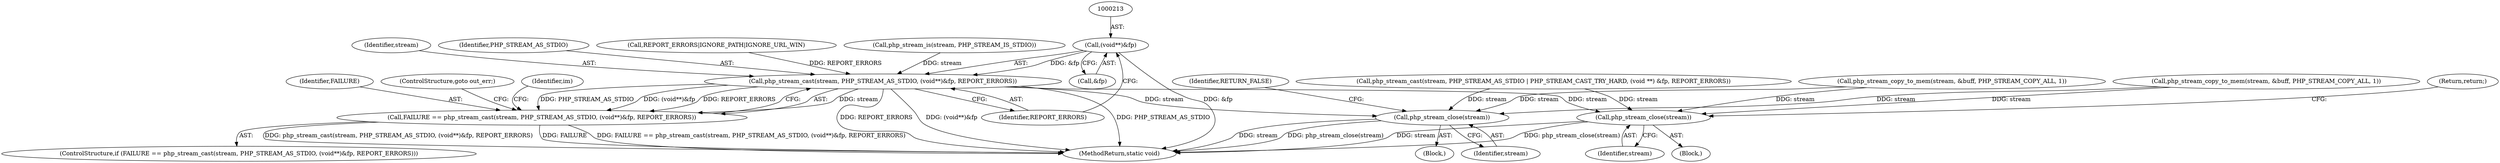 digraph "0_php_4435b9142ff9813845d5c97ab29a5d637bedb257_3@pointer" {
"1000212" [label="(Call,(void**)&fp)"];
"1000209" [label="(Call,php_stream_cast(stream, PHP_STREAM_AS_STDIO, (void**)&fp, REPORT_ERRORS))"];
"1000207" [label="(Call,FAILURE == php_stream_cast(stream, PHP_STREAM_AS_STDIO, (void**)&fp, REPORT_ERRORS))"];
"1000346" [label="(Call,php_stream_close(stream))"];
"1000350" [label="(Call,php_stream_close(stream))"];
"1000206" [label="(ControlStructure,if (FAILURE == php_stream_cast(stream, PHP_STREAM_AS_STDIO, (void**)&fp, REPORT_ERRORS)))"];
"1000210" [label="(Identifier,stream)"];
"1000212" [label="(Call,(void**)&fp)"];
"1000346" [label="(Call,php_stream_close(stream))"];
"1000211" [label="(Identifier,PHP_STREAM_AS_STDIO)"];
"1000208" [label="(Identifier,FAILURE)"];
"1000347" [label="(Identifier,stream)"];
"1000218" [label="(ControlStructure,goto out_err;)"];
"1000214" [label="(Call,&fp)"];
"1000155" [label="(Call,REPORT_ERRORS|IGNORE_PATH|IGNORE_URL_WIN)"];
"1000202" [label="(Call,php_stream_is(stream, PHP_STREAM_IS_STDIO))"];
"1000112" [label="(Block,)"];
"1000228" [label="(Call,php_stream_copy_to_mem(stream, &buff, PHP_STREAM_COPY_ALL, 1))"];
"1000179" [label="(Call,php_stream_copy_to_mem(stream, &buff, PHP_STREAM_COPY_ALL, 1))"];
"1000282" [label="(Call,php_stream_cast(stream, PHP_STREAM_AS_STDIO | PHP_STREAM_CAST_TRY_HARD, (void **) &fp, REPORT_ERRORS))"];
"1000207" [label="(Call,FAILURE == php_stream_cast(stream, PHP_STREAM_AS_STDIO, (void**)&fp, REPORT_ERRORS))"];
"1000348" [label="(Return,return;)"];
"1000216" [label="(Identifier,REPORT_ERRORS)"];
"1000351" [label="(Identifier,stream)"];
"1000341" [label="(Block,)"];
"1000209" [label="(Call,php_stream_cast(stream, PHP_STREAM_AS_STDIO, (void**)&fp, REPORT_ERRORS))"];
"1000350" [label="(Call,php_stream_close(stream))"];
"1000352" [label="(Identifier,RETURN_FALSE)"];
"1000297" [label="(Identifier,im)"];
"1000353" [label="(MethodReturn,static void)"];
"1000212" -> "1000209"  [label="AST: "];
"1000212" -> "1000214"  [label="CFG: "];
"1000213" -> "1000212"  [label="AST: "];
"1000214" -> "1000212"  [label="AST: "];
"1000216" -> "1000212"  [label="CFG: "];
"1000212" -> "1000353"  [label="DDG: &fp"];
"1000212" -> "1000209"  [label="DDG: &fp"];
"1000209" -> "1000207"  [label="AST: "];
"1000209" -> "1000216"  [label="CFG: "];
"1000210" -> "1000209"  [label="AST: "];
"1000211" -> "1000209"  [label="AST: "];
"1000216" -> "1000209"  [label="AST: "];
"1000207" -> "1000209"  [label="CFG: "];
"1000209" -> "1000353"  [label="DDG: REPORT_ERRORS"];
"1000209" -> "1000353"  [label="DDG: (void**)&fp"];
"1000209" -> "1000353"  [label="DDG: PHP_STREAM_AS_STDIO"];
"1000209" -> "1000207"  [label="DDG: stream"];
"1000209" -> "1000207"  [label="DDG: PHP_STREAM_AS_STDIO"];
"1000209" -> "1000207"  [label="DDG: (void**)&fp"];
"1000209" -> "1000207"  [label="DDG: REPORT_ERRORS"];
"1000202" -> "1000209"  [label="DDG: stream"];
"1000155" -> "1000209"  [label="DDG: REPORT_ERRORS"];
"1000209" -> "1000346"  [label="DDG: stream"];
"1000209" -> "1000350"  [label="DDG: stream"];
"1000207" -> "1000206"  [label="AST: "];
"1000208" -> "1000207"  [label="AST: "];
"1000218" -> "1000207"  [label="CFG: "];
"1000297" -> "1000207"  [label="CFG: "];
"1000207" -> "1000353"  [label="DDG: php_stream_cast(stream, PHP_STREAM_AS_STDIO, (void**)&fp, REPORT_ERRORS)"];
"1000207" -> "1000353"  [label="DDG: FAILURE"];
"1000207" -> "1000353"  [label="DDG: FAILURE == php_stream_cast(stream, PHP_STREAM_AS_STDIO, (void**)&fp, REPORT_ERRORS)"];
"1000346" -> "1000341"  [label="AST: "];
"1000346" -> "1000347"  [label="CFG: "];
"1000347" -> "1000346"  [label="AST: "];
"1000348" -> "1000346"  [label="CFG: "];
"1000346" -> "1000353"  [label="DDG: stream"];
"1000346" -> "1000353"  [label="DDG: php_stream_close(stream)"];
"1000228" -> "1000346"  [label="DDG: stream"];
"1000179" -> "1000346"  [label="DDG: stream"];
"1000282" -> "1000346"  [label="DDG: stream"];
"1000350" -> "1000112"  [label="AST: "];
"1000350" -> "1000351"  [label="CFG: "];
"1000351" -> "1000350"  [label="AST: "];
"1000352" -> "1000350"  [label="CFG: "];
"1000350" -> "1000353"  [label="DDG: stream"];
"1000350" -> "1000353"  [label="DDG: php_stream_close(stream)"];
"1000228" -> "1000350"  [label="DDG: stream"];
"1000179" -> "1000350"  [label="DDG: stream"];
"1000282" -> "1000350"  [label="DDG: stream"];
}
